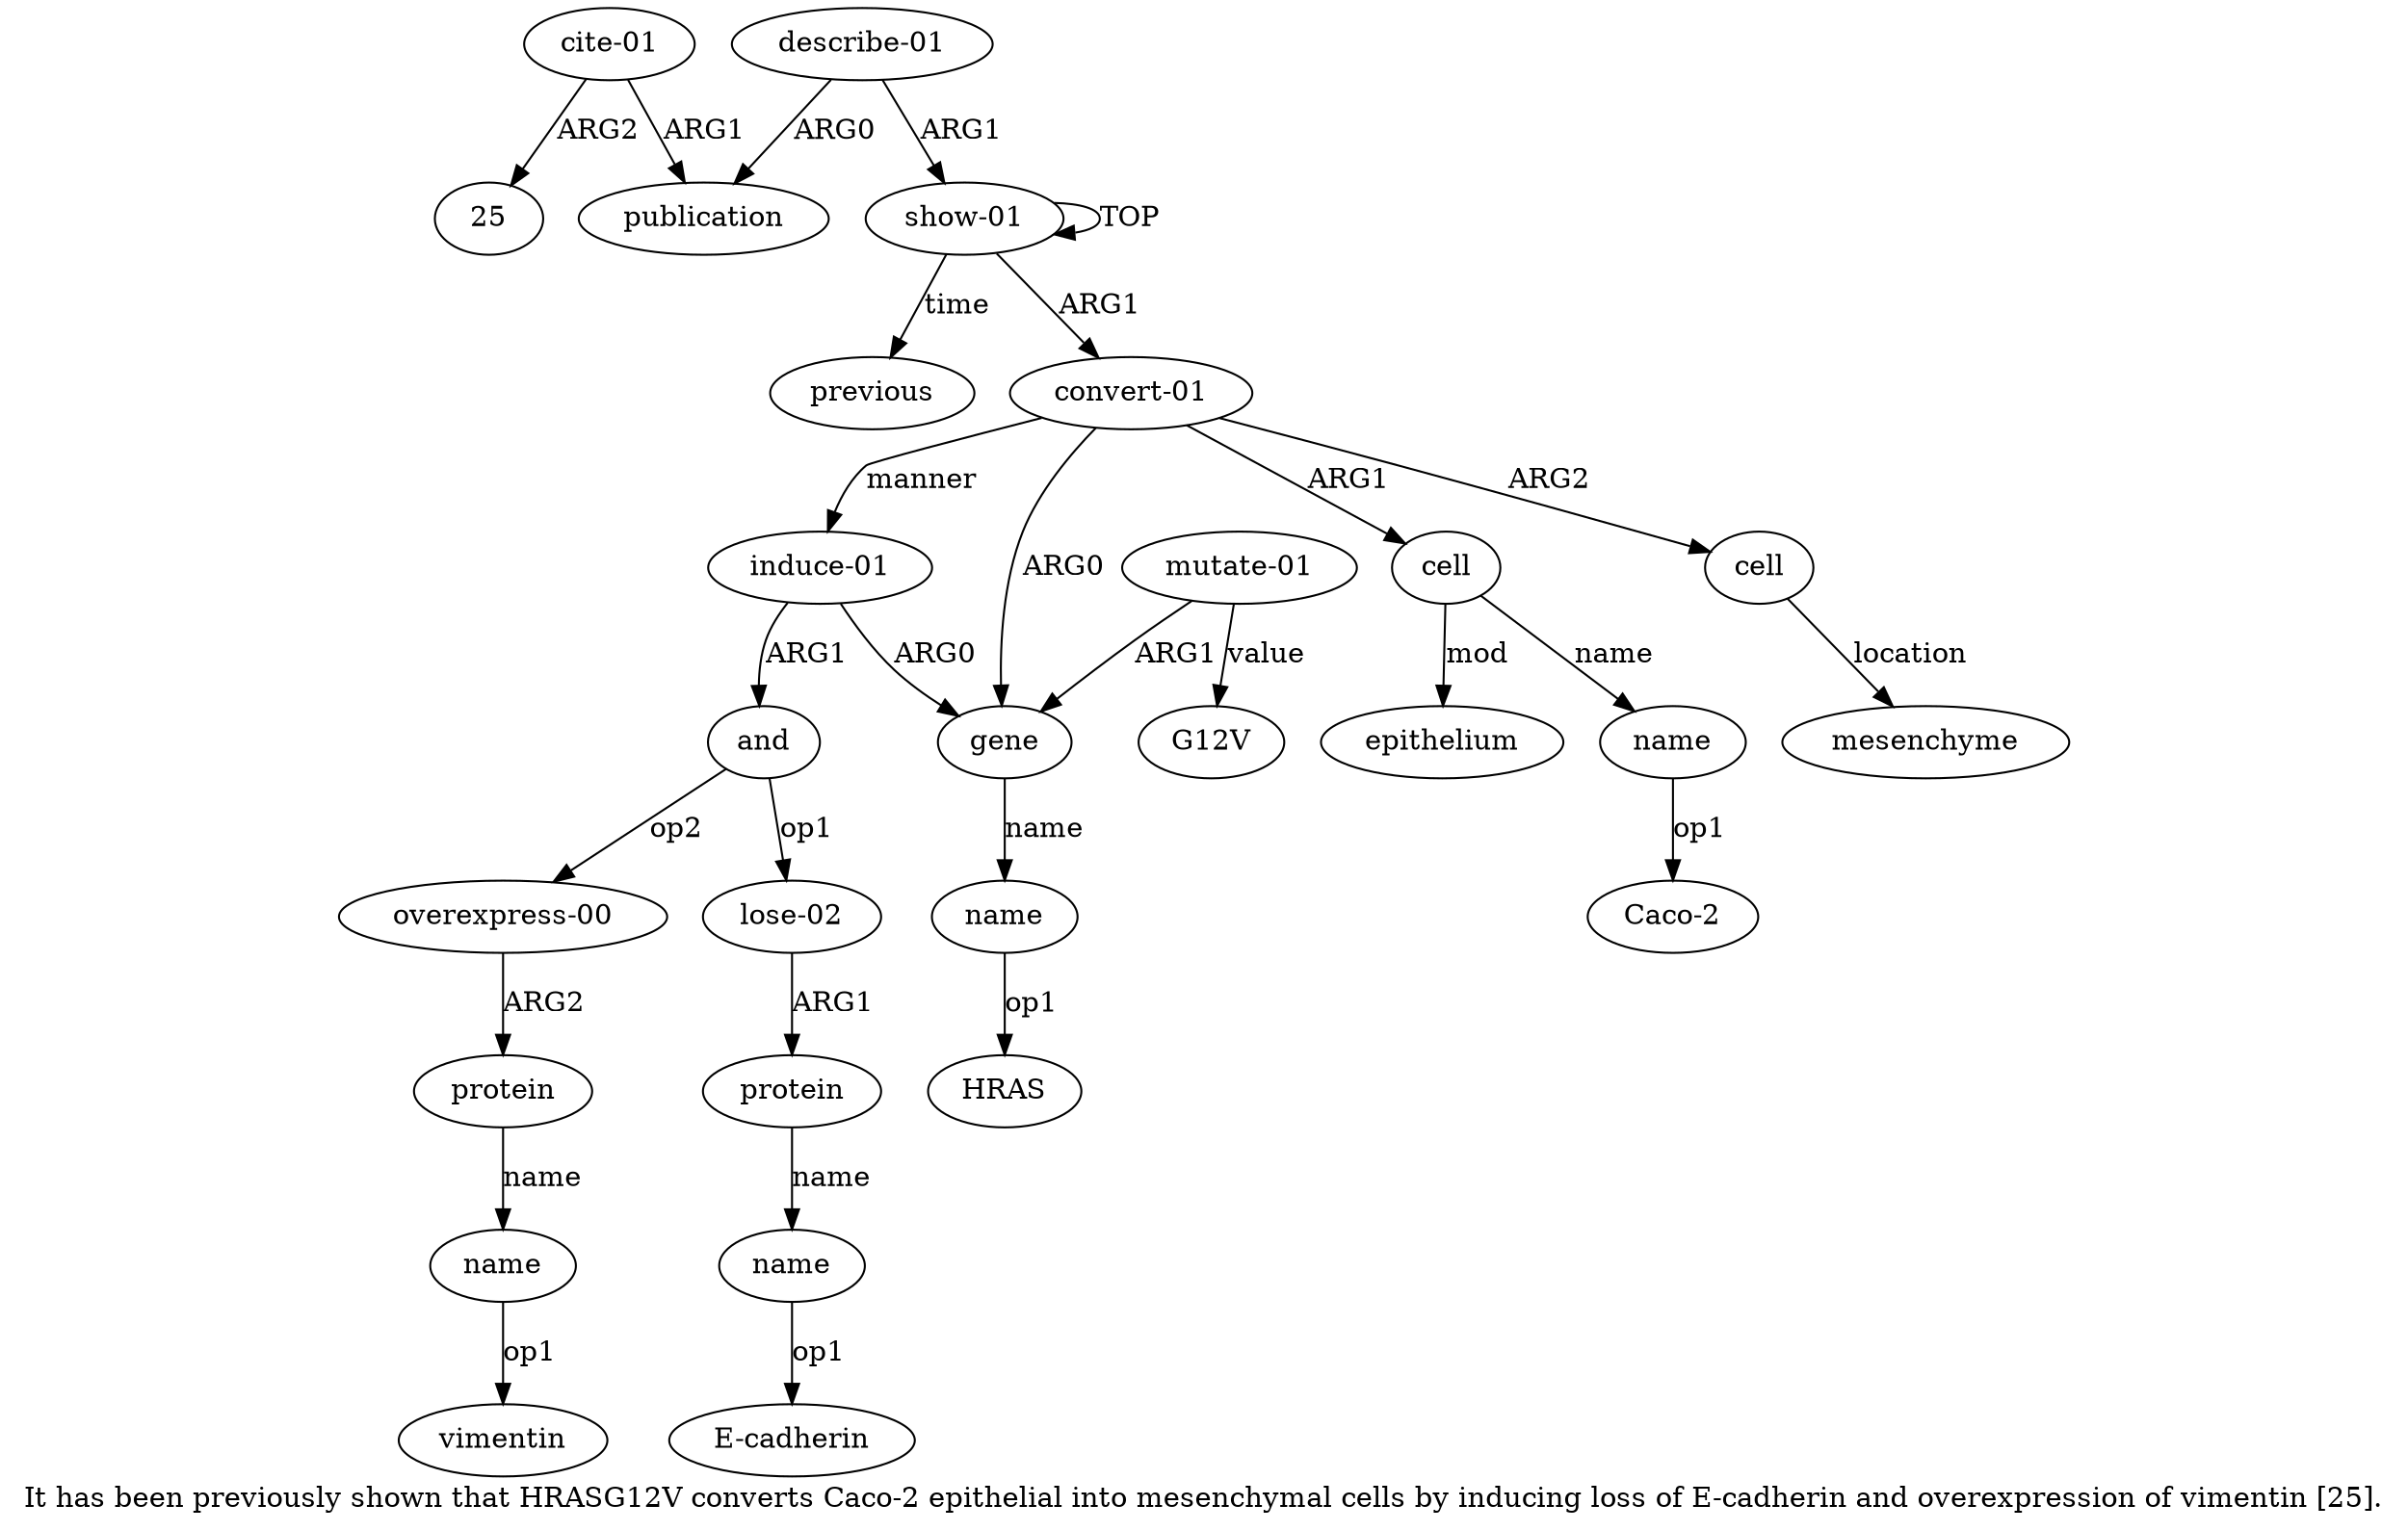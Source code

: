 digraph  {
	graph [label="It has been previously shown that HRASG12V converts Caco-2 epithelial into mesenchymal cells by inducing loss of E-cadherin and \
overexpression of vimentin [25]."];
	node [label="\N"];
	a20	 [color=black,
		gold_ind=20,
		gold_label="cite-01",
		label="cite-01",
		test_ind=20,
		test_label="cite-01"];
	"a20 25"	 [color=black,
		gold_ind=-1,
		gold_label=25,
		label=25,
		test_ind=-1,
		test_label=25];
	a20 -> "a20 25" [key=0,
	color=black,
	gold_label=ARG2,
	label=ARG2,
	test_label=ARG2];
a19 [color=black,
	gold_ind=19,
	gold_label=publication,
	label=publication,
	test_ind=19,
	test_label=publication];
a20 -> a19 [key=0,
color=black,
gold_label=ARG1,
label=ARG1,
test_label=ARG1];
a21 [color=black,
gold_ind=21,
gold_label=previous,
label=previous,
test_ind=21,
test_label=previous];
"a3 HRAS" [color=black,
gold_ind=-1,
gold_label=HRAS,
label=HRAS,
test_ind=-1,
test_label=HRAS];
"a14 E-cadherin" [color=black,
gold_ind=-1,
gold_label="E-cadherin",
label="E-cadherin",
test_ind=-1,
test_label="E-cadherin"];
a15 [color=black,
gold_ind=15,
gold_label="overexpress-00",
label="overexpress-00",
test_ind=15,
test_label="overexpress-00"];
a16 [color=black,
gold_ind=16,
gold_label=protein,
label=protein,
test_ind=16,
test_label=protein];
a15 -> a16 [key=0,
color=black,
gold_label=ARG2,
label=ARG2,
test_label=ARG2];
a14 [color=black,
gold_ind=14,
gold_label=name,
label=name,
test_ind=14,
test_label=name];
a14 -> "a14 E-cadherin" [key=0,
color=black,
gold_label=op1,
label=op1,
test_label=op1];
a17 [color=black,
gold_ind=17,
gold_label=name,
label=name,
test_ind=17,
test_label=name];
"a17 vimentin" [color=black,
gold_ind=-1,
gold_label=vimentin,
label=vimentin,
test_ind=-1,
test_label=vimentin];
a17 -> "a17 vimentin" [key=0,
color=black,
gold_label=op1,
label=op1,
test_label=op1];
a16 -> a17 [key=0,
color=black,
gold_label=name,
label=name,
test_label=name];
a11 [color=black,
gold_ind=11,
gold_label=and,
label=and,
test_ind=11,
test_label=and];
a11 -> a15 [key=0,
color=black,
gold_label=op2,
label=op2,
test_label=op2];
a12 [color=black,
gold_ind=12,
gold_label="lose-02",
label="lose-02",
test_ind=12,
test_label="lose-02"];
a11 -> a12 [key=0,
color=black,
gold_label=op1,
label=op1,
test_label=op1];
a10 [color=black,
gold_ind=10,
gold_label="induce-01",
label="induce-01",
test_ind=10,
test_label="induce-01"];
a10 -> a11 [key=0,
color=black,
gold_label=ARG1,
label=ARG1,
test_label=ARG1];
a2 [color=black,
gold_ind=2,
gold_label=gene,
label=gene,
test_ind=2,
test_label=gene];
a10 -> a2 [key=0,
color=black,
gold_label=ARG0,
label=ARG0,
test_label=ARG0];
a13 [color=black,
gold_ind=13,
gold_label=protein,
label=protein,
test_ind=13,
test_label=protein];
a13 -> a14 [key=0,
color=black,
gold_label=name,
label=name,
test_label=name];
a12 -> a13 [key=0,
color=black,
gold_label=ARG1,
label=ARG1,
test_label=ARG1];
"a6 Caco-2" [color=black,
gold_ind=-1,
gold_label="Caco-2",
label="Caco-2",
test_ind=-1,
test_label="Caco-2"];
a18 [color=black,
gold_ind=18,
gold_label="describe-01",
label="describe-01",
test_ind=18,
test_label="describe-01"];
a18 -> a19 [key=0,
color=black,
gold_label=ARG0,
label=ARG0,
test_label=ARG0];
a0 [color=black,
gold_ind=0,
gold_label="show-01",
label="show-01",
test_ind=0,
test_label="show-01"];
a18 -> a0 [key=0,
color=black,
gold_label=ARG1,
label=ARG1,
test_label=ARG1];
a1 [color=black,
gold_ind=1,
gold_label="convert-01",
label="convert-01",
test_ind=1,
test_label="convert-01"];
a1 -> a10 [key=0,
color=black,
gold_label=manner,
label=manner,
test_label=manner];
a1 -> a2 [key=0,
color=black,
gold_label=ARG0,
label=ARG0,
test_label=ARG0];
a5 [color=black,
gold_ind=5,
gold_label=cell,
label=cell,
test_ind=5,
test_label=cell];
a1 -> a5 [key=0,
color=black,
gold_label=ARG1,
label=ARG1,
test_label=ARG1];
a8 [color=black,
gold_ind=8,
gold_label=cell,
label=cell,
test_ind=8,
test_label=cell];
a1 -> a8 [key=0,
color=black,
gold_label=ARG2,
label=ARG2,
test_label=ARG2];
a0 -> a21 [key=0,
color=black,
gold_label=time,
label=time,
test_label=time];
a0 -> a1 [key=0,
color=black,
gold_label=ARG1,
label=ARG1,
test_label=ARG1];
a0 -> a0 [key=0,
color=black,
gold_label=TOP,
label=TOP,
test_label=TOP];
a3 [color=black,
gold_ind=3,
gold_label=name,
label=name,
test_ind=3,
test_label=name];
a3 -> "a3 HRAS" [key=0,
color=black,
gold_label=op1,
label=op1,
test_label=op1];
a2 -> a3 [key=0,
color=black,
gold_label=name,
label=name,
test_label=name];
a7 [color=black,
gold_ind=7,
gold_label=epithelium,
label=epithelium,
test_ind=7,
test_label=epithelium];
a5 -> a7 [key=0,
color=black,
gold_label=mod,
label=mod,
test_label=mod];
a6 [color=black,
gold_ind=6,
gold_label=name,
label=name,
test_ind=6,
test_label=name];
a5 -> a6 [key=0,
color=black,
gold_label=name,
label=name,
test_label=name];
a4 [color=black,
gold_ind=4,
gold_label="mutate-01",
label="mutate-01",
test_ind=4,
test_label="mutate-01"];
a4 -> a2 [key=0,
color=black,
gold_label=ARG1,
label=ARG1,
test_label=ARG1];
"a4 G12V" [color=black,
gold_ind=-1,
gold_label=G12V,
label=G12V,
test_ind=-1,
test_label=G12V];
a4 -> "a4 G12V" [key=0,
color=black,
gold_label=value,
label=value,
test_label=value];
a6 -> "a6 Caco-2" [key=0,
color=black,
gold_label=op1,
label=op1,
test_label=op1];
a9 [color=black,
gold_ind=9,
gold_label=mesenchyme,
label=mesenchyme,
test_ind=9,
test_label=mesenchyme];
a8 -> a9 [key=0,
color=black,
gold_label=location,
label=location,
test_label=location];
}

